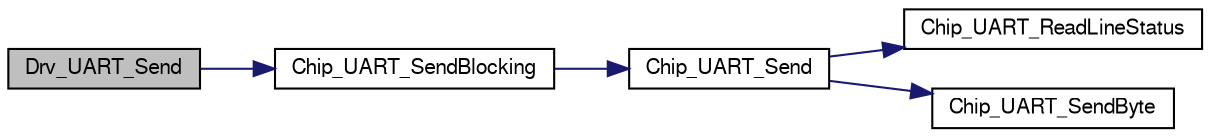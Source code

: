 digraph "Drv_UART_Send"
{
  edge [fontname="FreeSans",fontsize="10",labelfontname="FreeSans",labelfontsize="10"];
  node [fontname="FreeSans",fontsize="10",shape=record];
  rankdir="LR";
  Node1 [label="Drv_UART_Send",height=0.2,width=0.4,color="black", fillcolor="grey75", style="filled", fontcolor="black"];
  Node1 -> Node2 [color="midnightblue",fontsize="10",style="solid"];
  Node2 [label="Chip_UART_SendBlocking",height=0.2,width=0.4,color="black", fillcolor="white", style="filled",URL="$group__UART__17XX__40XX.html#gad2e45d820abdd0e1790ebd61938c100a",tooltip="Transmit a byte array through the UART peripheral (blocking) "];
  Node2 -> Node3 [color="midnightblue",fontsize="10",style="solid"];
  Node3 [label="Chip_UART_Send",height=0.2,width=0.4,color="black", fillcolor="white", style="filled",URL="$group__UART__17XX__40XX.html#gacbd726b1450510892272857e43854c4c",tooltip="Transmit a byte array through the UART peripheral (non-blocking) "];
  Node3 -> Node4 [color="midnightblue",fontsize="10",style="solid"];
  Node4 [label="Chip_UART_ReadLineStatus",height=0.2,width=0.4,color="black", fillcolor="white", style="filled",URL="$group__UART__17XX__40XX.html#gaf15ab7a9529d102b91760ed5587b279a",tooltip="Return Line Status register/status (LSR) "];
  Node3 -> Node5 [color="midnightblue",fontsize="10",style="solid"];
  Node5 [label="Chip_UART_SendByte",height=0.2,width=0.4,color="black", fillcolor="white", style="filled",URL="$group__UART__17XX__40XX.html#gaa600b8621d1425b1b493238a68f38088",tooltip="Transmit a single data byte through the UART peripheral. "];
}
